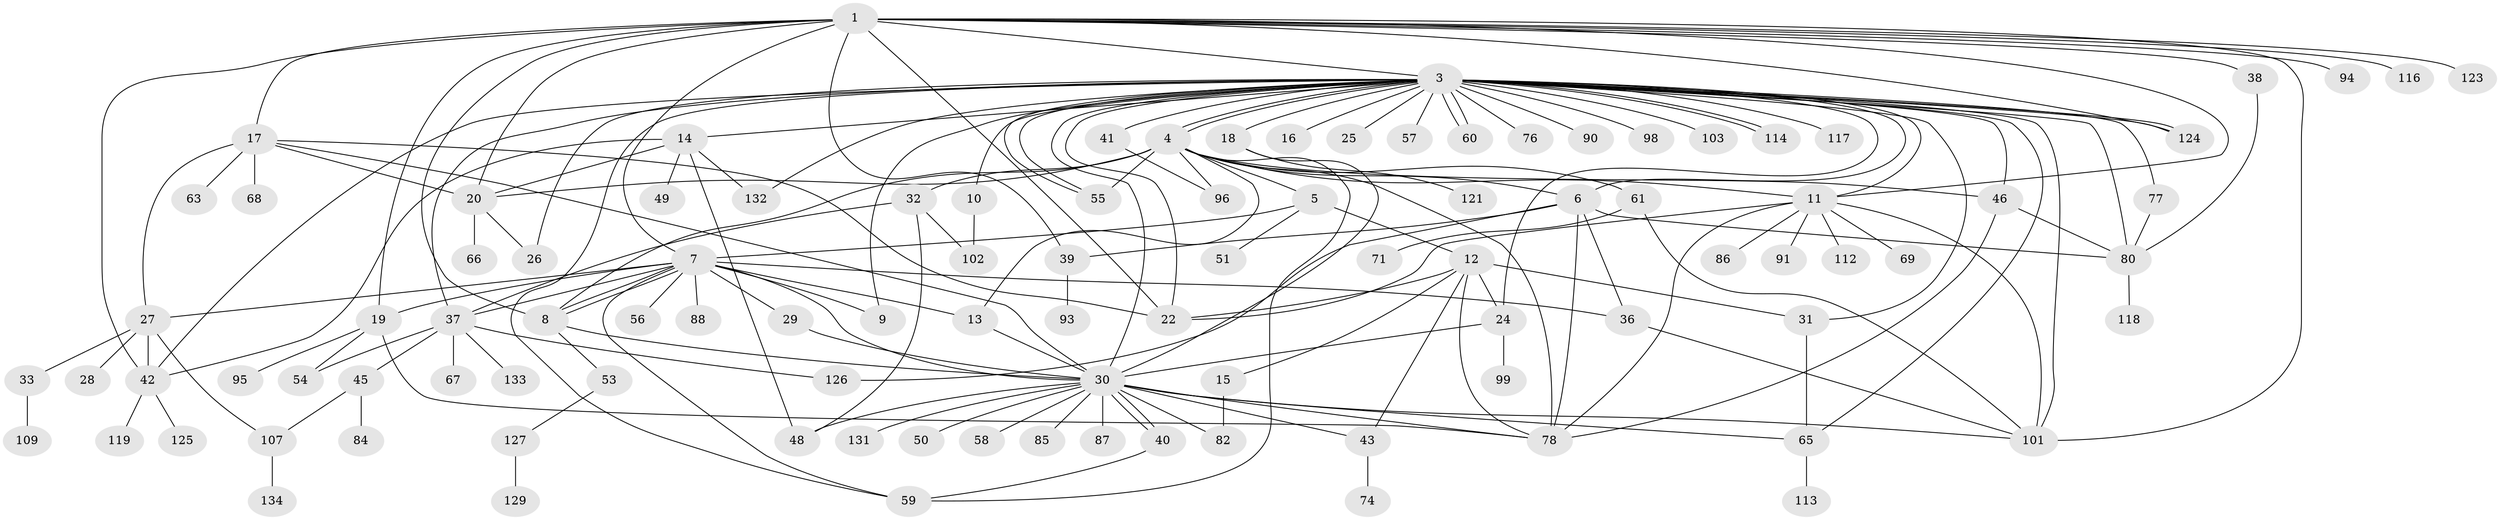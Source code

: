 // Generated by graph-tools (version 1.1) at 2025/51/02/27/25 19:51:56]
// undirected, 102 vertices, 175 edges
graph export_dot {
graph [start="1"]
  node [color=gray90,style=filled];
  1 [super="+2"];
  3 [super="+81"];
  4 [super="+34"];
  5 [super="+72"];
  6 [super="+128"];
  7 [super="+52"];
  8 [super="+111"];
  9 [super="+104"];
  10 [super="+100"];
  11 [super="+21"];
  12 [super="+70"];
  13;
  14 [super="+35"];
  15;
  16;
  17 [super="+23"];
  18;
  19 [super="+83"];
  20 [super="+89"];
  22;
  24 [super="+110"];
  25;
  26;
  27 [super="+106"];
  28;
  29;
  30 [super="+108"];
  31 [super="+79"];
  32 [super="+92"];
  33 [super="+115"];
  36;
  37 [super="+64"];
  38;
  39;
  40 [super="+44"];
  41;
  42 [super="+47"];
  43;
  45 [super="+75"];
  46 [super="+62"];
  48;
  49;
  50;
  51;
  53;
  54;
  55 [super="+73"];
  56;
  57;
  58;
  59;
  60;
  61;
  63;
  65;
  66;
  67;
  68;
  69;
  71;
  74;
  76;
  77 [super="+97"];
  78 [super="+135"];
  80 [super="+105"];
  82;
  84;
  85;
  86;
  87;
  88;
  90;
  91;
  93;
  94;
  95;
  96 [super="+120"];
  98;
  99;
  101 [super="+122"];
  102;
  103;
  107;
  109;
  112;
  113;
  114;
  116;
  117;
  118;
  119;
  121;
  123;
  124 [super="+130"];
  125;
  126;
  127;
  129;
  131;
  132;
  133;
  134;
  1 -- 11;
  1 -- 17;
  1 -- 20;
  1 -- 22 [weight=2];
  1 -- 39;
  1 -- 123;
  1 -- 3;
  1 -- 101;
  1 -- 38;
  1 -- 7;
  1 -- 8;
  1 -- 42;
  1 -- 19;
  1 -- 116;
  1 -- 124;
  1 -- 94;
  3 -- 4;
  3 -- 4;
  3 -- 6;
  3 -- 9 [weight=2];
  3 -- 10;
  3 -- 14;
  3 -- 16;
  3 -- 18;
  3 -- 22;
  3 -- 24;
  3 -- 25;
  3 -- 26;
  3 -- 30;
  3 -- 31;
  3 -- 37;
  3 -- 41;
  3 -- 42;
  3 -- 55;
  3 -- 55;
  3 -- 57;
  3 -- 59;
  3 -- 60;
  3 -- 60;
  3 -- 65;
  3 -- 76;
  3 -- 77;
  3 -- 80;
  3 -- 90;
  3 -- 98;
  3 -- 101;
  3 -- 103;
  3 -- 114;
  3 -- 114;
  3 -- 117;
  3 -- 124 [weight=2];
  3 -- 124;
  3 -- 132;
  3 -- 11;
  3 -- 46;
  4 -- 5;
  4 -- 13;
  4 -- 20;
  4 -- 32;
  4 -- 46;
  4 -- 55;
  4 -- 59;
  4 -- 61;
  4 -- 78;
  4 -- 11;
  4 -- 6;
  4 -- 8;
  4 -- 96;
  5 -- 7;
  5 -- 12;
  5 -- 51;
  6 -- 126;
  6 -- 80;
  6 -- 36;
  6 -- 39;
  6 -- 78;
  7 -- 8;
  7 -- 8;
  7 -- 9;
  7 -- 13;
  7 -- 19;
  7 -- 27;
  7 -- 29;
  7 -- 30;
  7 -- 36;
  7 -- 37;
  7 -- 56;
  7 -- 59;
  7 -- 88;
  8 -- 30;
  8 -- 53;
  10 -- 102;
  11 -- 22;
  11 -- 69;
  11 -- 78;
  11 -- 86;
  11 -- 91;
  11 -- 101;
  11 -- 112;
  12 -- 15;
  12 -- 22;
  12 -- 31;
  12 -- 43;
  12 -- 78;
  12 -- 24;
  13 -- 30;
  14 -- 20;
  14 -- 42;
  14 -- 48;
  14 -- 49;
  14 -- 132;
  15 -- 82;
  17 -- 63;
  17 -- 68;
  17 -- 27;
  17 -- 22;
  17 -- 30;
  17 -- 20;
  18 -- 30;
  18 -- 121;
  19 -- 54;
  19 -- 78;
  19 -- 95;
  20 -- 66;
  20 -- 26;
  24 -- 30;
  24 -- 99;
  27 -- 28;
  27 -- 33;
  27 -- 42;
  27 -- 107;
  29 -- 30;
  30 -- 40;
  30 -- 40;
  30 -- 43;
  30 -- 48;
  30 -- 50;
  30 -- 58;
  30 -- 78;
  30 -- 82;
  30 -- 85;
  30 -- 87;
  30 -- 101;
  30 -- 131;
  30 -- 65;
  31 -- 65;
  32 -- 102;
  32 -- 48;
  32 -- 37;
  33 -- 109;
  36 -- 101;
  37 -- 45;
  37 -- 54;
  37 -- 67;
  37 -- 126;
  37 -- 133;
  38 -- 80;
  39 -- 93;
  40 -- 59;
  41 -- 96;
  42 -- 119;
  42 -- 125;
  43 -- 74;
  45 -- 84;
  45 -- 107;
  46 -- 78;
  46 -- 80;
  53 -- 127;
  61 -- 71;
  61 -- 101;
  65 -- 113;
  77 -- 80;
  80 -- 118;
  107 -- 134;
  127 -- 129;
}
